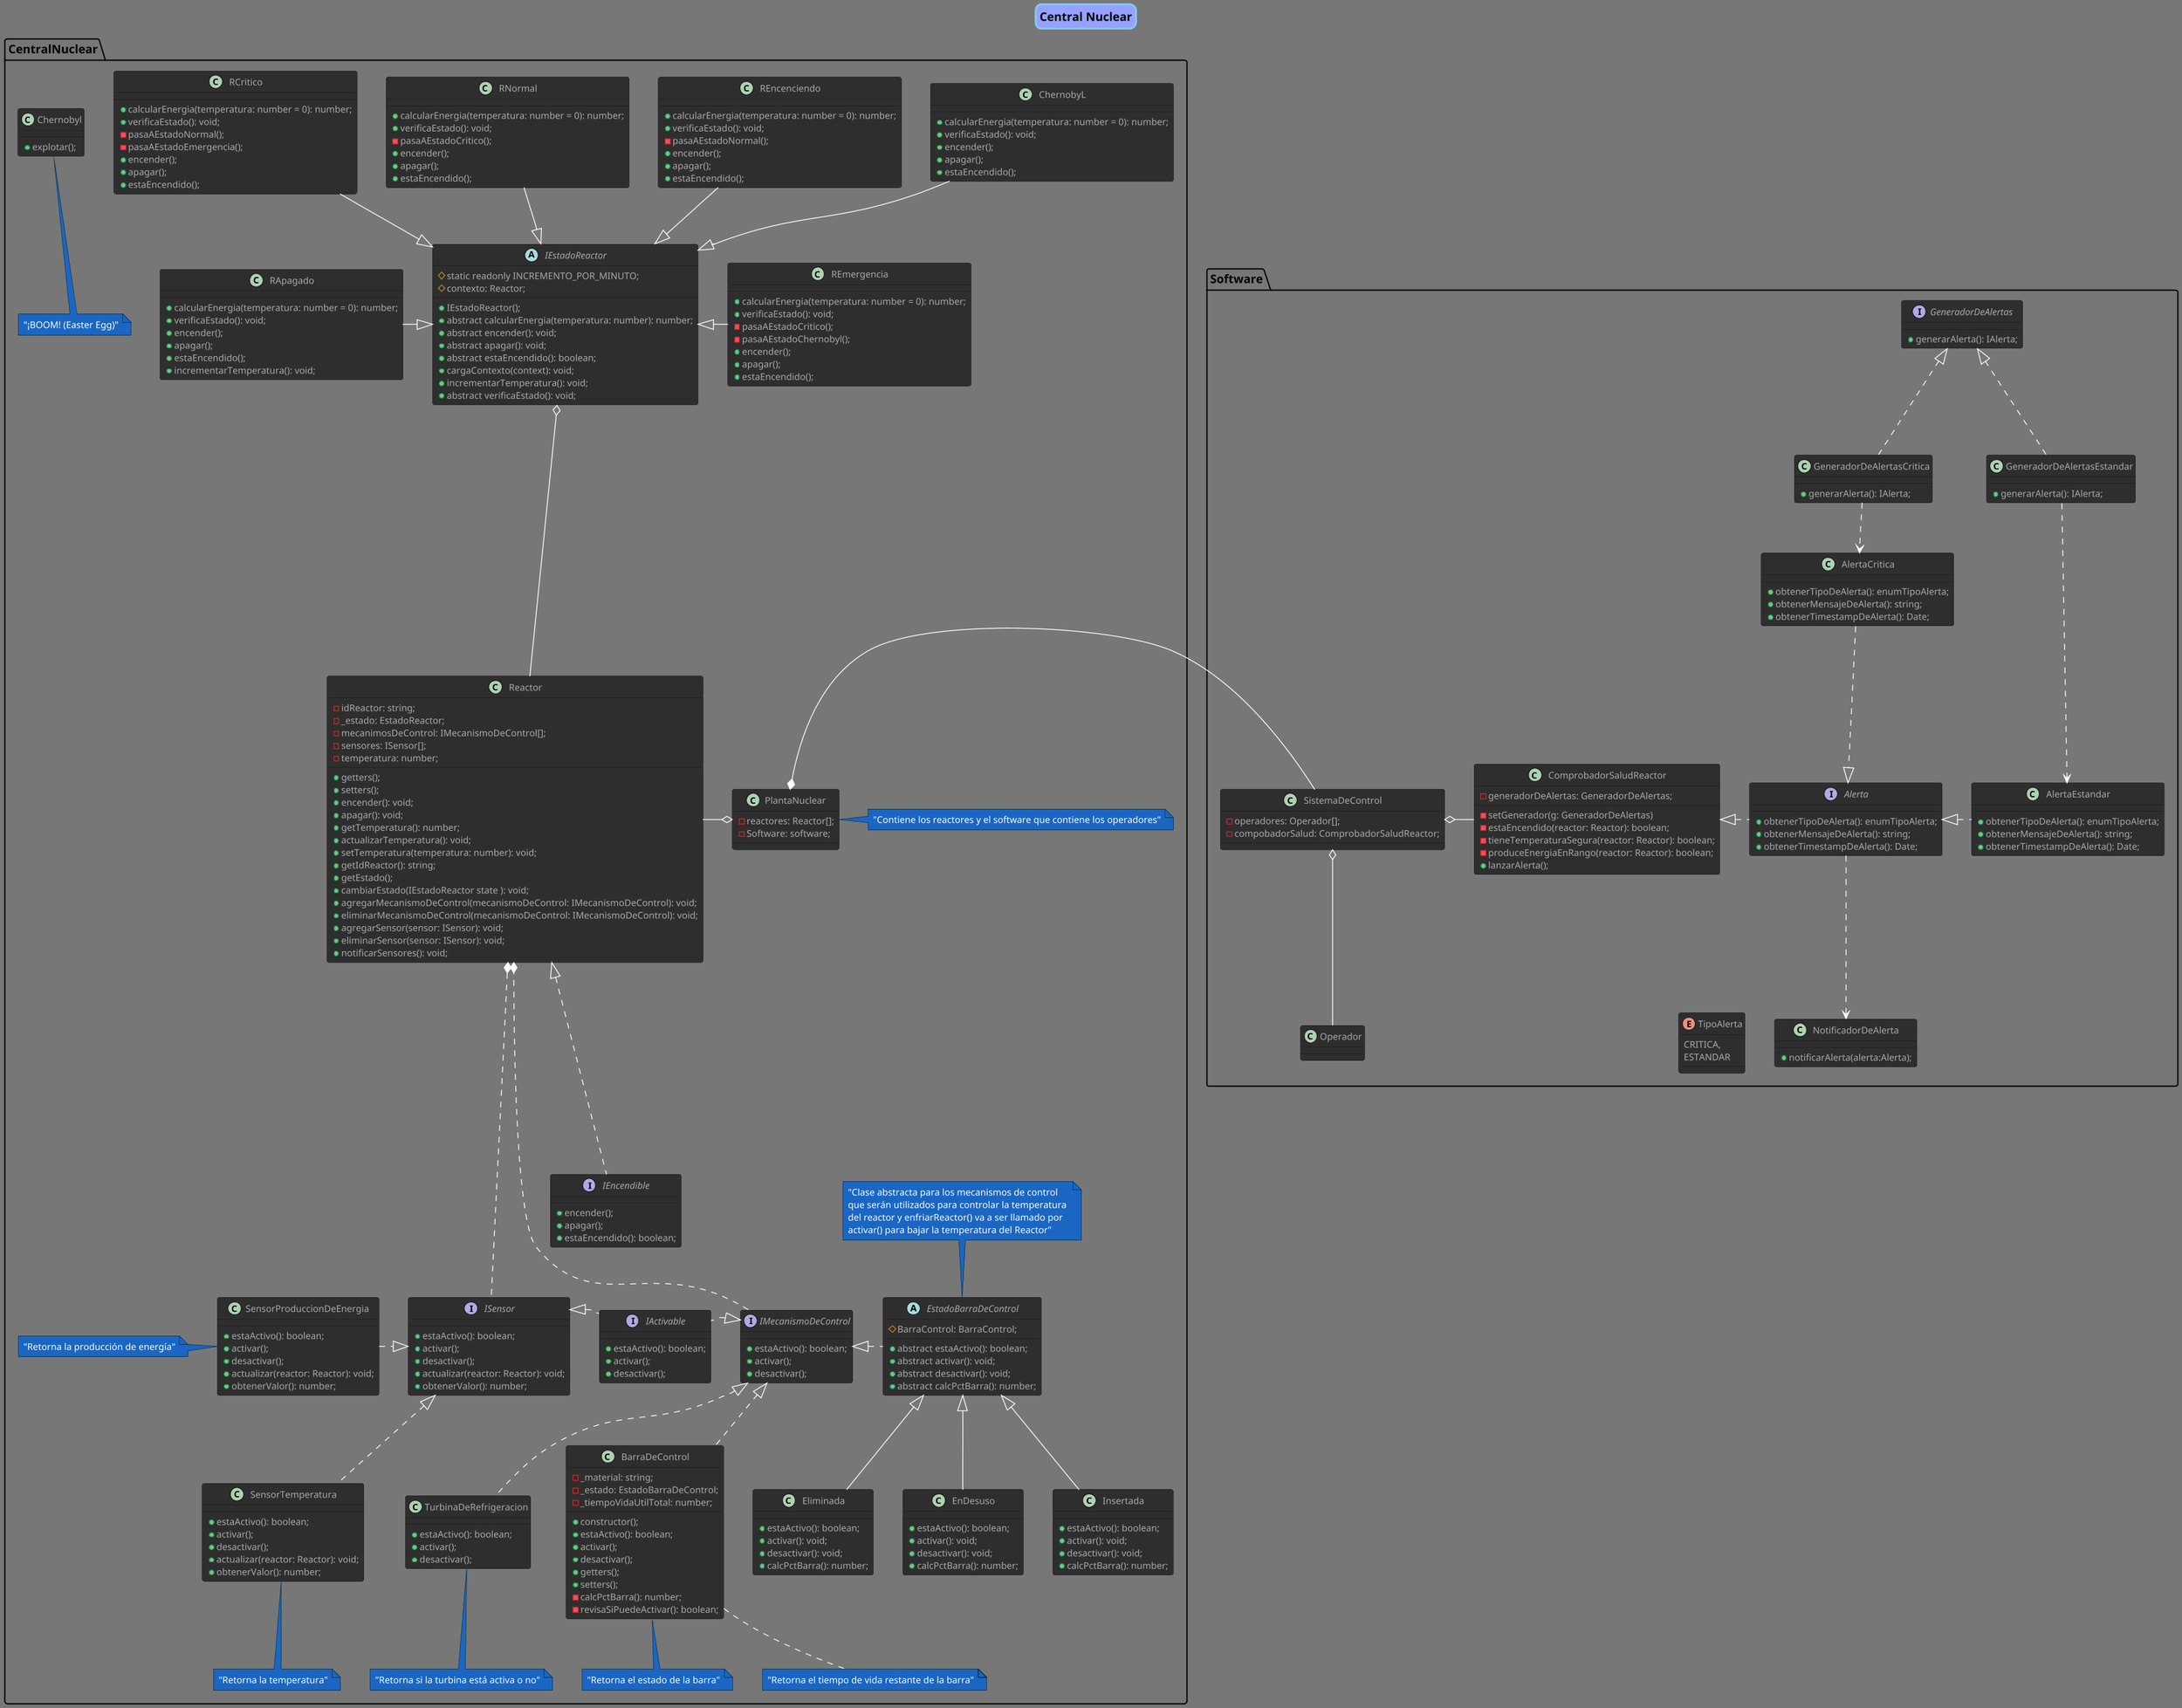 @startuml TP

title "Central Nuclear"
!theme reddress-darkblue
scale 1.3

skinparam titleBorderRoundCorner 15
skinparam titleBorderThickness 2
skinparam titleBorderColor skyBlue
skinparam titleBackgroundColor #96a2ff


package CentralNuclear {


' Planta nuclear
class PlantaNuclear {
    - reactores: Reactor[];
    - Software: software;
}

' Reactor
class Reactor{
    - idReactor: string;
    - _estado: EstadoReactor;
    - mecanimosDeControl: IMecanismoDeControl[];
    - sensores: ISensor[];
    - temperatura: number;
    + getters();
    + setters();
    + encender(): void;
    + apagar(): void;
    + getTemperatura(): number;
    + actualizarTemperatura(): void;
    + setTemperatura(temperatura: number): void;
    + getIdReactor(): string;
    + getEstado();
    + cambiarEstado(IEstadoReactor state ): void;
    + agregarMecanismoDeControl(mecanismoDeControl: IMecanismoDeControl): void;
    + eliminarMecanismoDeControl(mecanismoDeControl: IMecanismoDeControl): void;
    + agregarSensor(sensor: ISensor): void;
    + eliminarSensor(sensor: ISensor): void;
    + notificarSensores(): void;
}

abstract class IEstadoReactor {
    # static readonly INCREMENTO_POR_MINUTO;
    # contexto: Reactor;
    + IEstadoReactor();
    + abstract calcularEnergia(temperatura: number): number;
    + abstract encender(): void;
    + abstract apagar(): void;
    + abstract estaEncendido(): boolean;
    + cargaContexto(context): void;
    + incrementarTemperatura(): void;
    + abstract verificaEstado(): void;
}

class ChernobyL
{
    + calcularEnergia(temperatura: number = 0): number;
    + verificaEstado(): void;
    + encender();
    + apagar();
    + estaEncendido();
}

class RApagado
{
    + calcularEnergia(temperatura: number = 0): number;
    + verificaEstado(): void;
    + encender();
    + apagar();
    + estaEncendido();
    + incrementarTemperatura(): void;
}

class RCritico
{
    + calcularEnergia(temperatura: number = 0): number;
    + verificaEstado(): void;
    - pasaAEstadoNormal();
    - pasaAEstadoEmergencia();
    + encender();
    + apagar();
    + estaEncendido();
}

class REmergencia
{
    + calcularEnergia(temperatura: number = 0): number;
    + verificaEstado(): void;
    - pasaAEstadoCritico();
    - pasaAEstadoChernobyl();
    + encender();
    + apagar();
    + estaEncendido();
}

class REncenciendo
{
    + calcularEnergia(temperatura: number = 0): number;
    + verificaEstado(): void;
    - pasaAEstadoNormal();
    + encender();
    + apagar();
    + estaEncendido();
}

class RNormal
{
    + calcularEnergia(temperatura: number = 0): number;
    + verificaEstado(): void;
    - pasaAEstadoCritico();
    + encender();
    + apagar();
    + estaEncendido();
}

'Interfaces generales
interface IEncendible {
    + encender();
    + apagar();
    + estaEncendido(): boolean;
}

interface IActivable {
    + estaActivo(): boolean;
    + activar();
    + desactivar();
}


'Sensores
interface ISensor{
    + estaActivo(): boolean;
    + activar();
    + desactivar();
    + actualizar(reactor: Reactor): void;
    + obtenerValor(): number;
}

class SensorTemperatura{
    ' lee en °C
    + estaActivo(): boolean;
    + activar();
    + desactivar();
    + actualizar(reactor: Reactor): void;
    + obtenerValor(): number;
}

class SensorProduccionDeEnergia {
    ' lee en watts
    + estaActivo(): boolean;
    + activar();
    + desactivar();
    + actualizar(reactor: Reactor): void;
    + obtenerValor(): number;
}

' Mecanismos de control
interface IMecanismoDeControl{
    + estaActivo(): boolean;
    + activar();
    + desactivar();
}

'' Barra de control
class BarraDeControl implements IMecanismoDeControl {
    - _material: string;
    - _estado: EstadoBarraDeControl;
    - _tiempoVidaUtilTotal: number;
    + constructor();
    + estaActivo(): boolean;
    'insertar barra
    + activar();
    ' quitar barra
    + desactivar();
    + getters();
    + setters();
    - calcPctBarra(): number;
    - revisaSiPuedeActivar(): boolean;

}

abstract class EstadoBarraDeControl {
    #BarraControl: BarraControl;

    +abstract estaActivo(): boolean;
    +abstract activar(): void;
    +abstract desactivar(): void;
    +abstract calcPctBarra(): number;
}

class Eliminada {
    +estaActivo(): boolean;
    +activar(): void;
    +desactivar(): void;
    +calcPctBarra(): number;
}

class EnDesuso {
    +estaActivo(): boolean;
    +activar(): void;
    +desactivar(): void;
    +calcPctBarra(): number;
}

class Insertada {
    +estaActivo(): boolean;
    +activar(): void;
    +desactivar(): void;
    +calcPctBarra(): number;
}

'' Turbina de refrigeración
class TurbinaDeRefrigeracion implements IMecanismoDeControl {
    + estaActivo(): boolean;
    + activar();
    + desactivar();
}


' Easter egg...

class Chernobyl {
    + explotar();
}

'Relaciones
EstadoBarraDeControl <|-- Eliminada
EstadoBarraDeControl <|-- EnDesuso
EstadoBarraDeControl <|-- Insertada
Reactor --------r-o PlantaNuclear
Reactor *..... ISensor
Reactor *...l... IMecanismoDeControl
IActivable -[hidden]r- IMecanismoDeControl
IActivable -[hidden]l- ISensor
IEstadoReactor o---- Reactor
IEstadoReactor  <|-u- ChernobyL
IEstadoReactor  <|-u- RCritico
IEstadoReactor  <|-r- REmergencia
IEstadoReactor  <|-u- RNormal
IEstadoReactor  <|-u- REncenciendo
IEstadoReactor  <|-l- RApagado
Reactor  <|.... IEncendible
ISensor <|.l. SensorProduccionDeEnergia
ISensor <|.. SensorTemperatura
ISensor <|........ IActivable
IMecanismoDeControl <|........ IActivable
EstadoBarraDeControl .l.|> IMecanismoDeControl


'Notas
note bottom of SensorTemperatura: "Retorna la temperatura"
note left of SensorProduccionDeEnergia: "Retorna la producción de energía"
note bottom of BarraDeControl: "Retorna el estado de la barra"
note bottom of BarraDeControl: "Retorna el tiempo de vida restante de la barra"
note bottom of TurbinaDeRefrigeracion: "Retorna si la turbina está activa o no"
note bottom of Chernobyl: "¡BOOM! (Easter Egg)"
note right of PlantaNuclear: "Contiene los reactores y el software que contiene los operadores"
note top of EstadoBarraDeControl: "Clase abstracta para los mecanismos de control \nque serán utilizados para controlar la temperatura \ndel reactor y enfriarReactor() va a ser llamado por \nactivar() para bajar la temperatura del Reactor"
}

package Software {

' Procesamiento de Datos
class ComprobadorSaludReactor {
    -generadorDeAlertas: GeneradorDeAlertas;
    -setGenerador(g: GeneradorDeAlertas)
    - estaEncendido(reactor: Reactor): boolean;
    - tieneTemperaturaSegura(reactor: Reactor): boolean;
    - produceEnergiaEnRango(reactor: Reactor): boolean;
    +lanzarAlerta();
}

class SistemaDeControl
{
    - operadores: Operador[];
    - compobadorSalud: ComprobadorSaludReactor;
}

' Operador
class Operador {
}

interface Alerta {
    + obtenerTipoDeAlerta(): enumTipoAlerta;
    + obtenerMensajeDeAlerta(): string;
    + obtenerTimestampDeAlerta(): Date;
}

class AlertaCritica{
    + obtenerTipoDeAlerta(): enumTipoAlerta;
    + obtenerMensajeDeAlerta(): string;
    + obtenerTimestampDeAlerta(): Date;

}

class AlertaEstandar{
    + obtenerTipoDeAlerta(): enumTipoAlerta;
    + obtenerMensajeDeAlerta(): string;
    + obtenerTimestampDeAlerta(): Date;
}

class NotificadorDeAlerta {
    + notificarAlerta(alerta:Alerta);
}

enum TipoAlerta {
    CRITICA,
    ESTANDAR
}

interface GeneradorDeAlertas
{
    + generarAlerta(): IAlerta;
}

class GeneradorDeAlertasEstandar
{
    + generarAlerta(): IAlerta;
}

class GeneradorDeAlertasCritica
{
    + generarAlerta(): IAlerta;
}

' Manejo de comandos
'enum ComandosDisponibles {
    'BARRA_CONTROL
    'REACTOR,
    'REFRIGERACION,
    'SENSOR_TEMPERATURA,
    'SENSOR_NIVEL_AGUA,
    'REPORTAR_ESTADO
'}

'class InterpreteDeComandos {
    '- lanzarAccion();
    '+ interpretarComando();
'}

' Acciones
'interface Accion {

'}

'' Barras de control
'class ManejadorDeBarraDeControl implements Accion {
    '+ obtenerBarrasDisponibles(): BarraDeControl[];
    '+ insertarBarra();
    '+ quitarBarra();
'}

'class Comando {

'}

' Acciones automáticas de seguridad
'class ModuloAccionAutomaticaSeguridad {
    '+ apagarPorEmergencia();
'}

' Relaciones
SistemaDeControl o-d- Operador
SistemaDeControl o-r- ComprobadorSaludReactor
ComprobadorSaludReactor <|.r. Alerta
Alerta <|.r. AlertaEstandar
Alerta <|.u. AlertaCritica
GeneradorDeAlertas <|.. GeneradorDeAlertasEstandar
GeneradorDeAlertas <|.. GeneradorDeAlertasCritica
NotificadorDeAlerta <.u. Alerta
TipoAlerta -[hidden]r- NotificadorDeAlerta
AlertaCritica <.u. GeneradorDeAlertasCritica
AlertaEstandar <.u.. GeneradorDeAlertasEstandar

}


SistemaDeControl -r-* PlantaNuclear

@enduml
